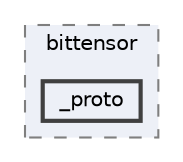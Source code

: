 digraph "/Users/macthrasher/bittensor/bittensor/_proto"
{
 // LATEX_PDF_SIZE
  bgcolor="transparent";
  edge [fontname=Helvetica,fontsize=10,labelfontname=Helvetica,labelfontsize=10];
  node [fontname=Helvetica,fontsize=10,shape=box,height=0.2,width=0.4];
  compound=true
  subgraph clusterdir_f169d542b9721b111e65b1075befb384 {
    graph [ bgcolor="#edf0f7", pencolor="grey50", label="bittensor", fontname=Helvetica,fontsize=10 style="filled,dashed", URL="dir_f169d542b9721b111e65b1075befb384.html",tooltip=""]
  dir_4cf1755dc32729081edf5fc4049566d0 [label="_proto", fillcolor="#edf0f7", color="grey25", style="filled,bold", URL="dir_4cf1755dc32729081edf5fc4049566d0.html",tooltip=""];
  }
}
